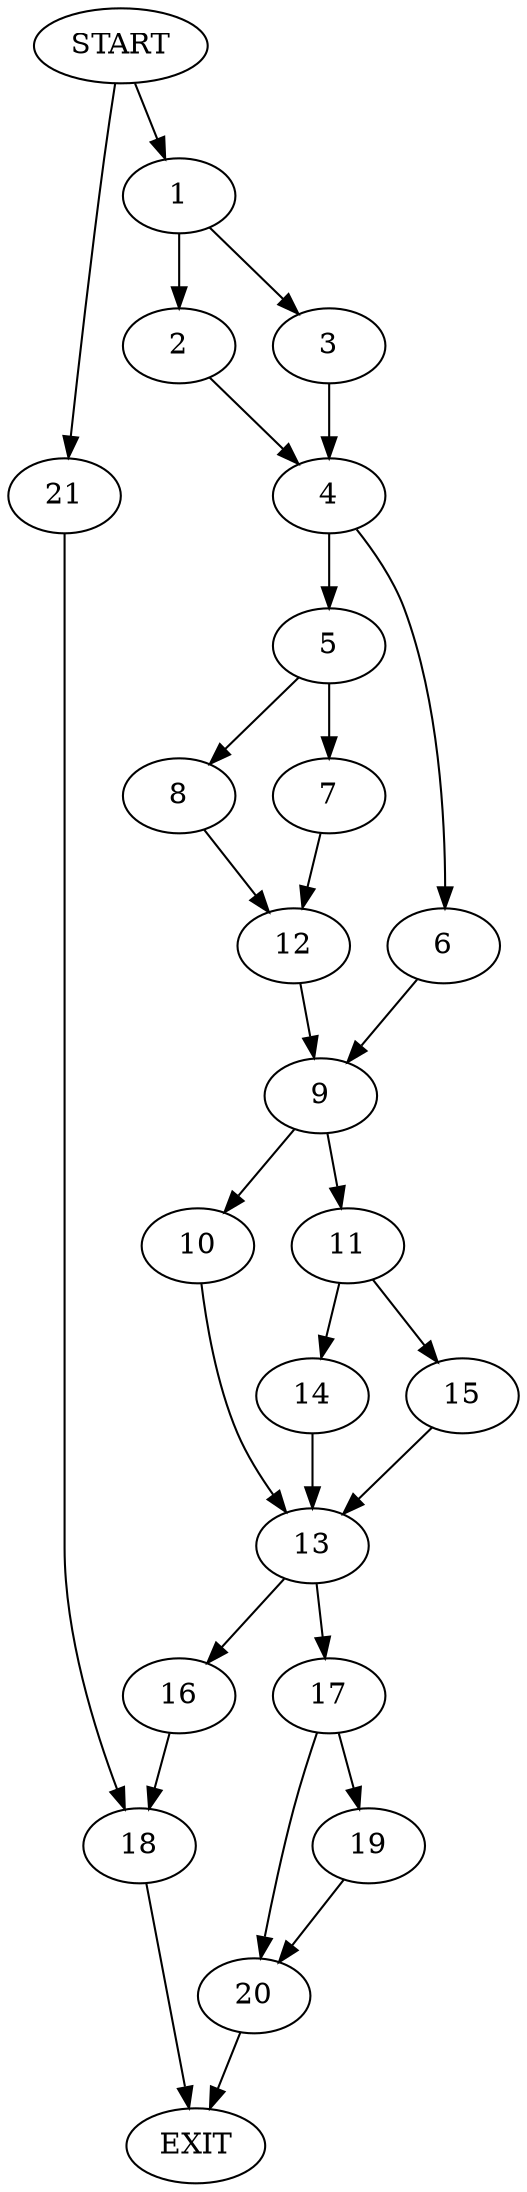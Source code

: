 digraph {
0 [label="START"]
22 [label="EXIT"]
0 -> 1
1 -> 2
1 -> 3
2 -> 4
3 -> 4
4 -> 5
4 -> 6
5 -> 7
5 -> 8
6 -> 9
9 -> 10
9 -> 11
7 -> 12
8 -> 12
12 -> 9
10 -> 13
11 -> 14
11 -> 15
14 -> 13
15 -> 13
13 -> 16
13 -> 17
16 -> 18
17 -> 19
17 -> 20
20 -> 22
19 -> 20
18 -> 22
0 -> 21
21 -> 18
}
